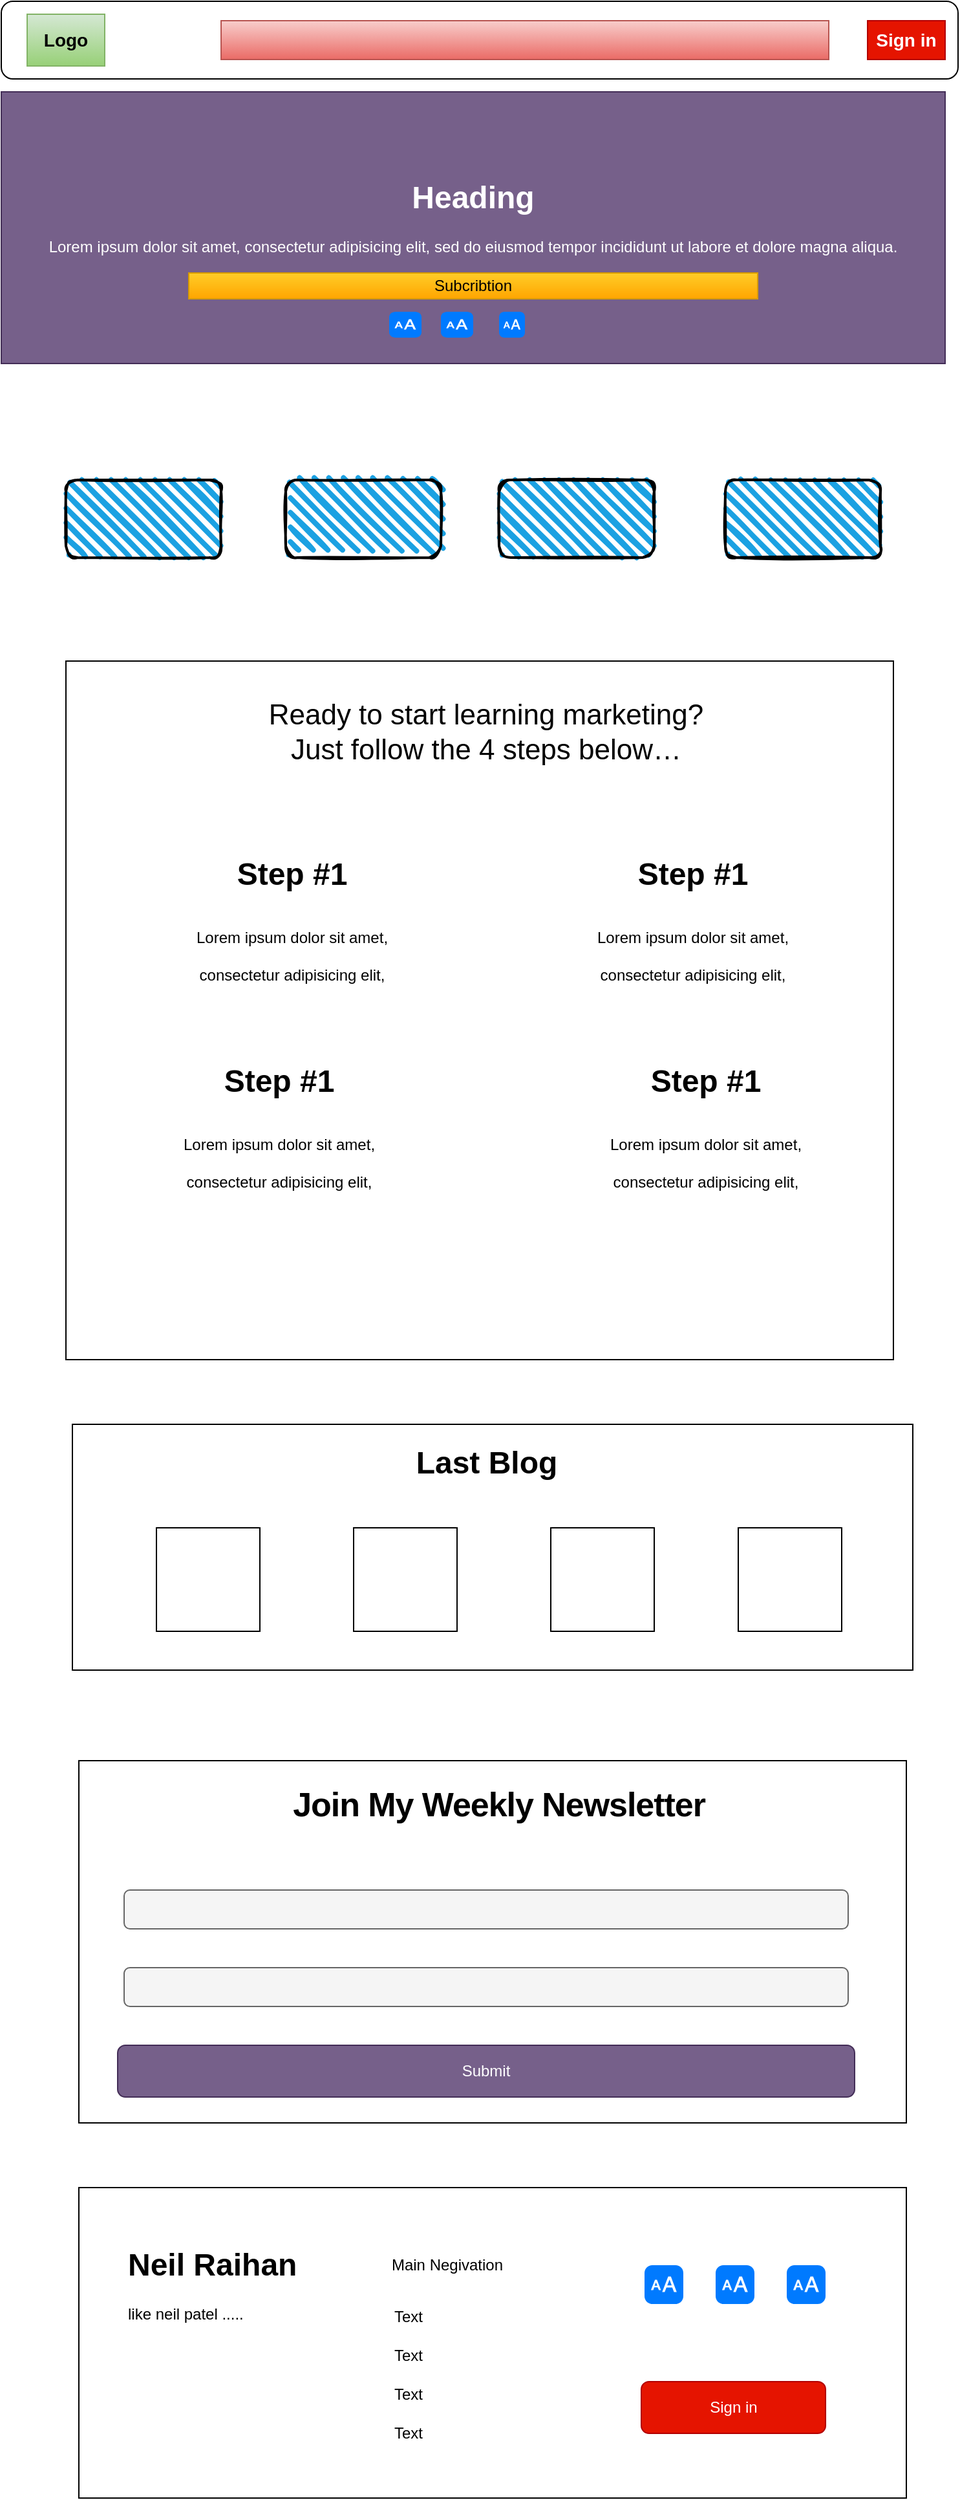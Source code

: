<mxfile version="15.3.3" type="github">
  <diagram id="dROsLN-C-pgy_ikFZSet" name="Page-1">
    <mxGraphModel dx="1038" dy="547" grid="1" gridSize="10" guides="1" tooltips="1" connect="1" arrows="1" fold="1" page="1" pageScale="1" pageWidth="850" pageHeight="1100" math="0" shadow="0">
      <root>
        <mxCell id="0" />
        <mxCell id="1" parent="0" />
        <mxCell id="Nnb845mlixSABpUVtGpi-1" value="Menu" style="rounded=1;whiteSpace=wrap;html=1;" parent="1" vertex="1">
          <mxGeometry x="60" y="40" width="740" height="60" as="geometry" />
        </mxCell>
        <mxCell id="Nnb845mlixSABpUVtGpi-10" value="" style="rounded=1;whiteSpace=wrap;html=1;strokeWidth=2;fillWeight=4;hachureGap=8;hachureAngle=45;fillColor=#1ba1e2;sketch=1;" parent="1" vertex="1">
          <mxGeometry x="110" y="410" width="120" height="60" as="geometry" />
        </mxCell>
        <mxCell id="Nnb845mlixSABpUVtGpi-18" value="&lt;h1&gt;Heading&lt;/h1&gt;&lt;p&gt;Lorem ipsum dolor sit amet, consectetur adipisicing elit, sed do eiusmod tempor incididunt ut labore et dolore magna aliqua.&lt;/p&gt;" style="text;html=1;strokeColor=#432D57;fillColor=#76608a;spacing=5;spacingTop=-20;whiteSpace=wrap;overflow=hidden;rounded=0;align=center;fontColor=#ffffff;verticalAlign=middle;" parent="1" vertex="1">
          <mxGeometry x="60" y="110" width="730" height="210" as="geometry" />
        </mxCell>
        <mxCell id="Nnb845mlixSABpUVtGpi-19" value="&lt;b&gt;&lt;font style=&quot;font-size: 14px&quot;&gt;Logo&lt;/font&gt;&lt;/b&gt;" style="rounded=0;whiteSpace=wrap;html=1;align=center;gradientColor=#97d077;fillColor=#d5e8d4;strokeColor=#82b366;" parent="1" vertex="1">
          <mxGeometry x="80" y="50" width="60" height="40" as="geometry" />
        </mxCell>
        <mxCell id="Nnb845mlixSABpUVtGpi-20" value="" style="rounded=0;whiteSpace=wrap;html=1;align=center;verticalAlign=middle;gradientColor=#ea6b66;fillColor=#f8cecc;strokeColor=#b85450;" parent="1" vertex="1">
          <mxGeometry x="230" y="55" width="470" height="30" as="geometry" />
        </mxCell>
        <mxCell id="Nnb845mlixSABpUVtGpi-21" value="" style="rounded=1;whiteSpace=wrap;html=1;strokeWidth=2;fillWeight=4;hachureGap=8;hachureAngle=45;fillColor=#1ba1e2;sketch=1;" parent="1" vertex="1">
          <mxGeometry x="620" y="410" width="120" height="60" as="geometry" />
        </mxCell>
        <mxCell id="Nnb845mlixSABpUVtGpi-22" value="" style="rounded=1;whiteSpace=wrap;html=1;strokeWidth=2;fillWeight=4;hachureGap=8;hachureAngle=45;fillColor=#1ba1e2;sketch=1;" parent="1" vertex="1">
          <mxGeometry x="445" y="410" width="120" height="60" as="geometry" />
        </mxCell>
        <mxCell id="Nnb845mlixSABpUVtGpi-23" value="" style="rounded=1;whiteSpace=wrap;html=1;strokeWidth=2;fillWeight=4;hachureGap=8;hachureAngle=45;fillColor=#1ba1e2;sketch=1;" parent="1" vertex="1">
          <mxGeometry x="280" y="410" width="120" height="60" as="geometry" />
        </mxCell>
        <mxCell id="Nnb845mlixSABpUVtGpi-27" value="Subcribtion" style="text;html=1;strokeColor=#d79b00;fillColor=#ffcd28;align=center;verticalAlign=middle;whiteSpace=wrap;rounded=0;gradientColor=#ffa500;" parent="1" vertex="1">
          <mxGeometry x="205" y="250" width="440" height="20" as="geometry" />
        </mxCell>
        <mxCell id="Nnb845mlixSABpUVtGpi-28" value="" style="html=1;strokeWidth=1;shadow=0;dashed=0;shape=mxgraph.ios7.misc.text_size;fillColor=#007AFF;strokeColor=none;buttonText=;strokeColor2=#222222;fontColor=#222222;fontSize=8;verticalLabelPosition=bottom;verticalAlign=top;align=center;sketch=0;" parent="1" vertex="1">
          <mxGeometry x="360" y="280" width="25" height="20" as="geometry" />
        </mxCell>
        <mxCell id="Nnb845mlixSABpUVtGpi-29" value="" style="html=1;strokeWidth=1;shadow=0;dashed=0;shape=mxgraph.ios7.misc.text_size;fillColor=#007AFF;strokeColor=none;buttonText=;strokeColor2=#222222;fontColor=#222222;fontSize=8;verticalLabelPosition=bottom;verticalAlign=top;align=center;sketch=0;" parent="1" vertex="1">
          <mxGeometry x="400" y="280" width="25" height="20" as="geometry" />
        </mxCell>
        <mxCell id="Nnb845mlixSABpUVtGpi-30" value="" style="html=1;strokeWidth=1;shadow=0;dashed=0;shape=mxgraph.ios7.misc.text_size;fillColor=#007AFF;strokeColor=none;buttonText=;strokeColor2=#222222;fontColor=#222222;fontSize=8;verticalLabelPosition=bottom;verticalAlign=top;align=center;sketch=0;" parent="1" vertex="1">
          <mxGeometry x="445" y="280" width="20" height="20" as="geometry" />
        </mxCell>
        <mxCell id="Nnb845mlixSABpUVtGpi-34" value="" style="rounded=0;whiteSpace=wrap;html=1;align=center;verticalAlign=middle;" parent="1" vertex="1">
          <mxGeometry x="110" y="550" width="640" height="540" as="geometry" />
        </mxCell>
        <mxCell id="Nnb845mlixSABpUVtGpi-36" value="&lt;div style=&quot;font-size: 22px&quot;&gt;&lt;font style=&quot;font-size: 22px&quot;&gt;Ready to start learning marketing?&lt;/font&gt;&lt;/div&gt;&lt;div style=&quot;font-size: 22px&quot;&gt;&lt;font style=&quot;font-size: 22px&quot;&gt;Just follow the 4 steps below…&lt;/font&gt;&lt;/div&gt;" style="text;html=1;strokeColor=none;fillColor=none;align=center;verticalAlign=middle;whiteSpace=wrap;rounded=0;" parent="1" vertex="1">
          <mxGeometry x="150" y="580" width="570" height="50" as="geometry" />
        </mxCell>
        <mxCell id="Nnb845mlixSABpUVtGpi-38" value="&lt;span style=&quot;font-size: 24px&quot;&gt;&lt;b&gt;Step #1&lt;/b&gt;&lt;/span&gt;&lt;h1&gt;&lt;span style=&quot;font-size: 12px ; font-weight: normal&quot;&gt;Lorem ipsum dolor sit amet, consectetur adipisicing elit,&lt;/span&gt;&lt;br&gt;&lt;/h1&gt;" style="text;html=1;strokeColor=none;fillColor=none;spacing=5;spacingTop=-20;whiteSpace=wrap;overflow=hidden;rounded=0;align=center;verticalAlign=middle;" parent="1" vertex="1">
          <mxGeometry x="190" y="710" width="190" height="120" as="geometry" />
        </mxCell>
        <mxCell id="Nnb845mlixSABpUVtGpi-39" value="&lt;span style=&quot;font-size: 24px&quot;&gt;&lt;b&gt;Step #1&lt;/b&gt;&lt;/span&gt;&lt;h1&gt;&lt;span style=&quot;font-size: 12px ; font-weight: normal&quot;&gt;Lorem ipsum dolor sit amet, consectetur adipisicing elit,&lt;/span&gt;&lt;br&gt;&lt;/h1&gt;" style="text;html=1;strokeColor=none;fillColor=none;spacing=5;spacingTop=-20;whiteSpace=wrap;overflow=hidden;rounded=0;align=center;verticalAlign=middle;" parent="1" vertex="1">
          <mxGeometry x="500" y="710" width="190" height="120" as="geometry" />
        </mxCell>
        <mxCell id="Nnb845mlixSABpUVtGpi-40" value="&lt;span style=&quot;font-size: 24px&quot;&gt;&lt;b&gt;Step #1&lt;/b&gt;&lt;/span&gt;&lt;h1&gt;&lt;span style=&quot;font-size: 12px ; font-weight: normal&quot;&gt;Lorem ipsum dolor sit amet, consectetur adipisicing elit,&lt;/span&gt;&lt;br&gt;&lt;/h1&gt;" style="text;html=1;strokeColor=none;fillColor=none;spacing=5;spacingTop=-20;whiteSpace=wrap;overflow=hidden;rounded=0;align=center;verticalAlign=middle;" parent="1" vertex="1">
          <mxGeometry x="180" y="870" width="190" height="120" as="geometry" />
        </mxCell>
        <mxCell id="Nnb845mlixSABpUVtGpi-41" value="&lt;span style=&quot;font-size: 24px&quot;&gt;&lt;b&gt;Step #1&lt;/b&gt;&lt;/span&gt;&lt;h1&gt;&lt;span style=&quot;font-size: 12px ; font-weight: normal&quot;&gt;Lorem ipsum dolor sit amet, consectetur adipisicing elit,&lt;/span&gt;&lt;br&gt;&lt;/h1&gt;" style="text;html=1;strokeColor=none;fillColor=none;spacing=5;spacingTop=-20;whiteSpace=wrap;overflow=hidden;rounded=0;align=center;verticalAlign=middle;" parent="1" vertex="1">
          <mxGeometry x="510" y="870" width="190" height="120" as="geometry" />
        </mxCell>
        <mxCell id="eW2xRldJq0Gkhzk0TydH-1" value="" style="rounded=0;whiteSpace=wrap;html=1;hachureGap=4;pointerEvents=0;" parent="1" vertex="1">
          <mxGeometry x="120" y="1400" width="640" height="280" as="geometry" />
        </mxCell>
        <mxCell id="eW2xRldJq0Gkhzk0TydH-2" value="&lt;h2 class=&quot;&quot; style=&quot;margin: 1.2em 0px 0.86em ; vertical-align: baseline ; padding: 0px ; border: 0px ; font-family: &amp;#34;soleil&amp;#34; , &amp;#34;raleway&amp;#34; , sans-serif ; letter-spacing: -0.02em ; font-size: 26px ; line-height: 1.5 ; background-color: rgb(255 , 255 , 255)&quot;&gt;Join My Weekly Newsletter&lt;/h2&gt;" style="text;html=1;strokeColor=none;fillColor=none;align=center;verticalAlign=middle;whiteSpace=wrap;rounded=0;hachureGap=4;pointerEvents=0;" parent="1" vertex="1">
          <mxGeometry x="175" y="1420" width="540" height="20" as="geometry" />
        </mxCell>
        <mxCell id="eW2xRldJq0Gkhzk0TydH-3" value="" style="rounded=1;whiteSpace=wrap;html=1;hachureGap=4;pointerEvents=0;fillColor=#f5f5f5;strokeColor=#666666;fontColor=#333333;" parent="1" vertex="1">
          <mxGeometry x="155" y="1500" width="560" height="30" as="geometry" />
        </mxCell>
        <mxCell id="eW2xRldJq0Gkhzk0TydH-4" value="" style="rounded=1;whiteSpace=wrap;html=1;hachureGap=4;pointerEvents=0;fillColor=#76608a;strokeColor=#432D57;fontColor=#ffffff;" parent="1" vertex="1">
          <mxGeometry x="150" y="1620" width="570" height="40" as="geometry" />
        </mxCell>
        <mxCell id="eW2xRldJq0Gkhzk0TydH-5" value="&lt;font color=&quot;#ffffff&quot;&gt;Submit&lt;/font&gt;" style="text;html=1;strokeColor=none;fillColor=none;align=center;verticalAlign=middle;whiteSpace=wrap;rounded=0;hachureGap=4;pointerEvents=0;" parent="1" vertex="1">
          <mxGeometry x="305" y="1630" width="260" height="20" as="geometry" />
        </mxCell>
        <mxCell id="eW2xRldJq0Gkhzk0TydH-6" value="" style="rounded=1;whiteSpace=wrap;html=1;hachureGap=4;pointerEvents=0;fillColor=#f5f5f5;strokeColor=#666666;fontColor=#333333;" parent="1" vertex="1">
          <mxGeometry x="155" y="1560" width="560" height="30" as="geometry" />
        </mxCell>
        <mxCell id="eW2xRldJq0Gkhzk0TydH-13" value="" style="rounded=0;whiteSpace=wrap;html=1;hachureGap=4;pointerEvents=0;" parent="1" vertex="1">
          <mxGeometry x="115" y="1140" width="650" height="190" as="geometry" />
        </mxCell>
        <mxCell id="eW2xRldJq0Gkhzk0TydH-14" value="" style="whiteSpace=wrap;html=1;aspect=fixed;hachureGap=4;pointerEvents=0;" parent="1" vertex="1">
          <mxGeometry x="180" y="1220" width="80" height="80" as="geometry" />
        </mxCell>
        <mxCell id="eW2xRldJq0Gkhzk0TydH-15" value="" style="whiteSpace=wrap;html=1;aspect=fixed;hachureGap=4;pointerEvents=0;" parent="1" vertex="1">
          <mxGeometry x="332.5" y="1220" width="80" height="80" as="geometry" />
        </mxCell>
        <mxCell id="eW2xRldJq0Gkhzk0TydH-16" value="" style="whiteSpace=wrap;html=1;aspect=fixed;hachureGap=4;pointerEvents=0;" parent="1" vertex="1">
          <mxGeometry x="485" y="1220" width="80" height="80" as="geometry" />
        </mxCell>
        <mxCell id="eW2xRldJq0Gkhzk0TydH-17" value="" style="whiteSpace=wrap;html=1;aspect=fixed;hachureGap=4;pointerEvents=0;" parent="1" vertex="1">
          <mxGeometry x="630" y="1220" width="80" height="80" as="geometry" />
        </mxCell>
        <mxCell id="eW2xRldJq0Gkhzk0TydH-18" value="&lt;b&gt;&lt;font style=&quot;font-size: 24px&quot;&gt;Last Blog&lt;/font&gt;&lt;/b&gt;" style="text;html=1;strokeColor=none;fillColor=none;align=center;verticalAlign=middle;whiteSpace=wrap;rounded=0;hachureGap=4;pointerEvents=0;" parent="1" vertex="1">
          <mxGeometry x="342.5" y="1160" width="185" height="20" as="geometry" />
        </mxCell>
        <mxCell id="J4aSVnnl-bqiafbho1c7-1" value="" style="rounded=0;whiteSpace=wrap;html=1;hachureGap=4;pointerEvents=0;" vertex="1" parent="1">
          <mxGeometry x="120" y="1730" width="640" height="240" as="geometry" />
        </mxCell>
        <mxCell id="J4aSVnnl-bqiafbho1c7-5" value="Main Negivation" style="text;html=1;strokeColor=none;fillColor=none;align=center;verticalAlign=middle;whiteSpace=wrap;rounded=0;hachureGap=4;pointerEvents=0;" vertex="1" parent="1">
          <mxGeometry x="345" y="1780" width="120" height="20" as="geometry" />
        </mxCell>
        <mxCell id="J4aSVnnl-bqiafbho1c7-6" value="&lt;h1&gt;Neil Raihan&lt;/h1&gt;&lt;p&gt;like neil patel .....&lt;/p&gt;" style="text;html=1;strokeColor=none;fillColor=none;spacing=5;spacingTop=-20;whiteSpace=wrap;overflow=hidden;rounded=0;hachureGap=4;pointerEvents=0;" vertex="1" parent="1">
          <mxGeometry x="152.5" y="1770" width="190" height="120" as="geometry" />
        </mxCell>
        <mxCell id="J4aSVnnl-bqiafbho1c7-8" value="" style="html=1;strokeWidth=1;shadow=0;dashed=0;shape=mxgraph.ios7.misc.text_size;fillColor=#007AFF;strokeColor=none;buttonText=;strokeColor2=#222222;fontColor=#222222;fontSize=8;verticalLabelPosition=bottom;verticalAlign=top;align=center;sketch=0;hachureGap=4;pointerEvents=0;" vertex="1" parent="1">
          <mxGeometry x="557.5" y="1790" width="30" height="30" as="geometry" />
        </mxCell>
        <mxCell id="J4aSVnnl-bqiafbho1c7-9" value="" style="html=1;strokeWidth=1;shadow=0;dashed=0;shape=mxgraph.ios7.misc.text_size;fillColor=#007AFF;strokeColor=none;buttonText=;strokeColor2=#222222;fontColor=#222222;fontSize=8;verticalLabelPosition=bottom;verticalAlign=top;align=center;sketch=0;hachureGap=4;pointerEvents=0;" vertex="1" parent="1">
          <mxGeometry x="612.5" y="1790" width="30" height="30" as="geometry" />
        </mxCell>
        <mxCell id="J4aSVnnl-bqiafbho1c7-10" value="" style="html=1;strokeWidth=1;shadow=0;dashed=0;shape=mxgraph.ios7.misc.text_size;fillColor=#007AFF;strokeColor=none;buttonText=;strokeColor2=#222222;fontColor=#222222;fontSize=8;verticalLabelPosition=bottom;verticalAlign=top;align=center;sketch=0;hachureGap=4;pointerEvents=0;" vertex="1" parent="1">
          <mxGeometry x="667.5" y="1790" width="30" height="30" as="geometry" />
        </mxCell>
        <mxCell id="J4aSVnnl-bqiafbho1c7-12" value="Sign in" style="rounded=1;whiteSpace=wrap;html=1;hachureGap=4;pointerEvents=0;fillColor=#e51400;strokeColor=#B20000;fontColor=#ffffff;" vertex="1" parent="1">
          <mxGeometry x="555" y="1880" width="142.5" height="40" as="geometry" />
        </mxCell>
        <mxCell id="J4aSVnnl-bqiafbho1c7-13" value="Text" style="text;html=1;strokeColor=none;fillColor=none;align=center;verticalAlign=middle;whiteSpace=wrap;rounded=0;hachureGap=4;pointerEvents=0;" vertex="1" parent="1">
          <mxGeometry x="355" y="1820" width="40" height="20" as="geometry" />
        </mxCell>
        <mxCell id="J4aSVnnl-bqiafbho1c7-14" value="Text" style="text;html=1;strokeColor=none;fillColor=none;align=center;verticalAlign=middle;whiteSpace=wrap;rounded=0;hachureGap=4;pointerEvents=0;" vertex="1" parent="1">
          <mxGeometry x="355" y="1850" width="40" height="20" as="geometry" />
        </mxCell>
        <mxCell id="J4aSVnnl-bqiafbho1c7-15" value="Text" style="text;html=1;strokeColor=none;fillColor=none;align=center;verticalAlign=middle;whiteSpace=wrap;rounded=0;hachureGap=4;pointerEvents=0;" vertex="1" parent="1">
          <mxGeometry x="355" y="1880" width="40" height="20" as="geometry" />
        </mxCell>
        <mxCell id="J4aSVnnl-bqiafbho1c7-16" value="Text" style="text;html=1;strokeColor=none;fillColor=none;align=center;verticalAlign=middle;whiteSpace=wrap;rounded=0;hachureGap=4;pointerEvents=0;" vertex="1" parent="1">
          <mxGeometry x="355" y="1910" width="40" height="20" as="geometry" />
        </mxCell>
        <mxCell id="J4aSVnnl-bqiafbho1c7-19" value="&lt;b&gt;&lt;font style=&quot;font-size: 14px&quot;&gt;Sign in&lt;/font&gt;&lt;/b&gt;" style="rounded=0;whiteSpace=wrap;html=1;align=center;fillColor=#e51400;strokeColor=#B20000;fontColor=#ffffff;" vertex="1" parent="1">
          <mxGeometry x="730" y="55" width="60" height="30" as="geometry" />
        </mxCell>
      </root>
    </mxGraphModel>
  </diagram>
</mxfile>
